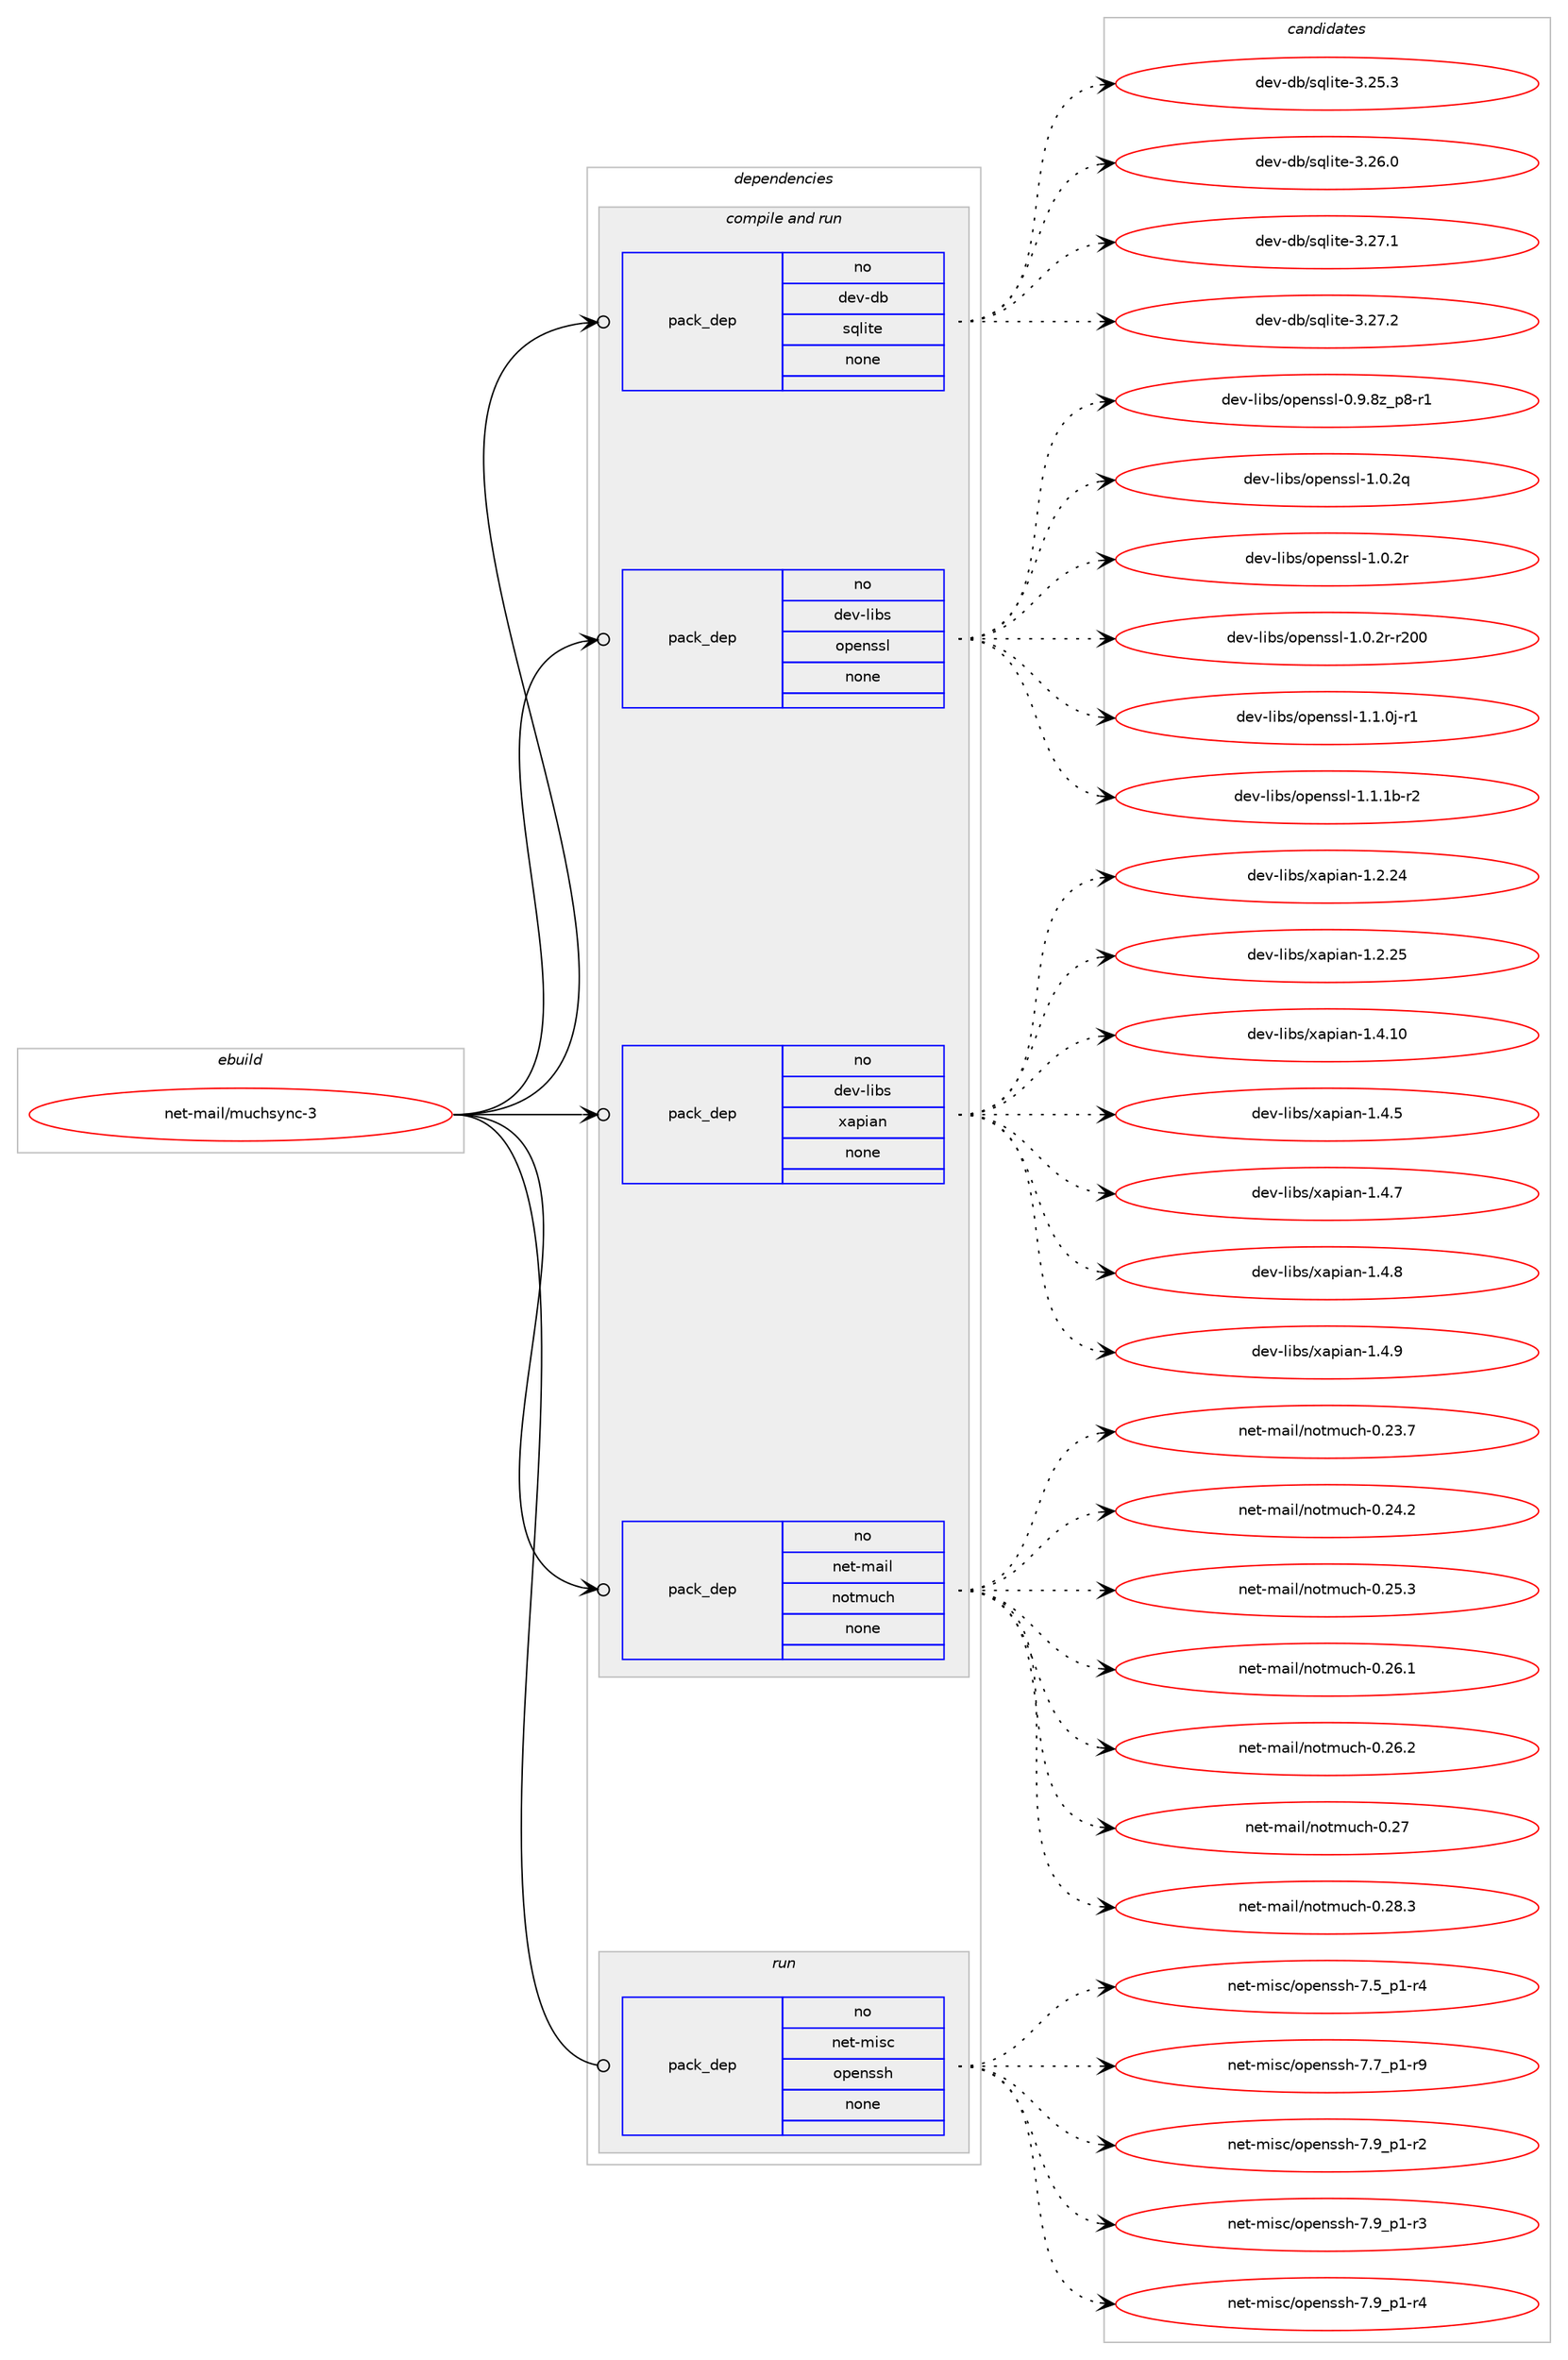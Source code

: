 digraph prolog {

# *************
# Graph options
# *************

newrank=true;
concentrate=true;
compound=true;
graph [rankdir=LR,fontname=Helvetica,fontsize=10,ranksep=1.5];#, ranksep=2.5, nodesep=0.2];
edge  [arrowhead=vee];
node  [fontname=Helvetica,fontsize=10];

# **********
# The ebuild
# **********

subgraph cluster_leftcol {
color=gray;
rank=same;
label=<<i>ebuild</i>>;
id [label="net-mail/muchsync-3", color=red, width=4, href="../net-mail/muchsync-3.svg"];
}

# ****************
# The dependencies
# ****************

subgraph cluster_midcol {
color=gray;
label=<<i>dependencies</i>>;
subgraph cluster_compile {
fillcolor="#eeeeee";
style=filled;
label=<<i>compile</i>>;
}
subgraph cluster_compileandrun {
fillcolor="#eeeeee";
style=filled;
label=<<i>compile and run</i>>;
subgraph pack1190069 {
dependency1664705 [label=<<TABLE BORDER="0" CELLBORDER="1" CELLSPACING="0" CELLPADDING="4" WIDTH="220"><TR><TD ROWSPAN="6" CELLPADDING="30">pack_dep</TD></TR><TR><TD WIDTH="110">no</TD></TR><TR><TD>dev-db</TD></TR><TR><TD>sqlite</TD></TR><TR><TD>none</TD></TR><TR><TD></TD></TR></TABLE>>, shape=none, color=blue];
}
id:e -> dependency1664705:w [weight=20,style="solid",arrowhead="odotvee"];
subgraph pack1190070 {
dependency1664706 [label=<<TABLE BORDER="0" CELLBORDER="1" CELLSPACING="0" CELLPADDING="4" WIDTH="220"><TR><TD ROWSPAN="6" CELLPADDING="30">pack_dep</TD></TR><TR><TD WIDTH="110">no</TD></TR><TR><TD>dev-libs</TD></TR><TR><TD>openssl</TD></TR><TR><TD>none</TD></TR><TR><TD></TD></TR></TABLE>>, shape=none, color=blue];
}
id:e -> dependency1664706:w [weight=20,style="solid",arrowhead="odotvee"];
subgraph pack1190071 {
dependency1664707 [label=<<TABLE BORDER="0" CELLBORDER="1" CELLSPACING="0" CELLPADDING="4" WIDTH="220"><TR><TD ROWSPAN="6" CELLPADDING="30">pack_dep</TD></TR><TR><TD WIDTH="110">no</TD></TR><TR><TD>dev-libs</TD></TR><TR><TD>xapian</TD></TR><TR><TD>none</TD></TR><TR><TD></TD></TR></TABLE>>, shape=none, color=blue];
}
id:e -> dependency1664707:w [weight=20,style="solid",arrowhead="odotvee"];
subgraph pack1190072 {
dependency1664708 [label=<<TABLE BORDER="0" CELLBORDER="1" CELLSPACING="0" CELLPADDING="4" WIDTH="220"><TR><TD ROWSPAN="6" CELLPADDING="30">pack_dep</TD></TR><TR><TD WIDTH="110">no</TD></TR><TR><TD>net-mail</TD></TR><TR><TD>notmuch</TD></TR><TR><TD>none</TD></TR><TR><TD></TD></TR></TABLE>>, shape=none, color=blue];
}
id:e -> dependency1664708:w [weight=20,style="solid",arrowhead="odotvee"];
}
subgraph cluster_run {
fillcolor="#eeeeee";
style=filled;
label=<<i>run</i>>;
subgraph pack1190073 {
dependency1664709 [label=<<TABLE BORDER="0" CELLBORDER="1" CELLSPACING="0" CELLPADDING="4" WIDTH="220"><TR><TD ROWSPAN="6" CELLPADDING="30">pack_dep</TD></TR><TR><TD WIDTH="110">no</TD></TR><TR><TD>net-misc</TD></TR><TR><TD>openssh</TD></TR><TR><TD>none</TD></TR><TR><TD></TD></TR></TABLE>>, shape=none, color=blue];
}
id:e -> dependency1664709:w [weight=20,style="solid",arrowhead="odot"];
}
}

# **************
# The candidates
# **************

subgraph cluster_choices {
rank=same;
color=gray;
label=<<i>candidates</i>>;

subgraph choice1190069 {
color=black;
nodesep=1;
choice10010111845100984711511310810511610145514650534651 [label="dev-db/sqlite-3.25.3", color=red, width=4,href="../dev-db/sqlite-3.25.3.svg"];
choice10010111845100984711511310810511610145514650544648 [label="dev-db/sqlite-3.26.0", color=red, width=4,href="../dev-db/sqlite-3.26.0.svg"];
choice10010111845100984711511310810511610145514650554649 [label="dev-db/sqlite-3.27.1", color=red, width=4,href="../dev-db/sqlite-3.27.1.svg"];
choice10010111845100984711511310810511610145514650554650 [label="dev-db/sqlite-3.27.2", color=red, width=4,href="../dev-db/sqlite-3.27.2.svg"];
dependency1664705:e -> choice10010111845100984711511310810511610145514650534651:w [style=dotted,weight="100"];
dependency1664705:e -> choice10010111845100984711511310810511610145514650544648:w [style=dotted,weight="100"];
dependency1664705:e -> choice10010111845100984711511310810511610145514650554649:w [style=dotted,weight="100"];
dependency1664705:e -> choice10010111845100984711511310810511610145514650554650:w [style=dotted,weight="100"];
}
subgraph choice1190070 {
color=black;
nodesep=1;
choice10010111845108105981154711111210111011511510845484657465612295112564511449 [label="dev-libs/openssl-0.9.8z_p8-r1", color=red, width=4,href="../dev-libs/openssl-0.9.8z_p8-r1.svg"];
choice100101118451081059811547111112101110115115108454946484650113 [label="dev-libs/openssl-1.0.2q", color=red, width=4,href="../dev-libs/openssl-1.0.2q.svg"];
choice100101118451081059811547111112101110115115108454946484650114 [label="dev-libs/openssl-1.0.2r", color=red, width=4,href="../dev-libs/openssl-1.0.2r.svg"];
choice10010111845108105981154711111210111011511510845494648465011445114504848 [label="dev-libs/openssl-1.0.2r-r200", color=red, width=4,href="../dev-libs/openssl-1.0.2r-r200.svg"];
choice1001011184510810598115471111121011101151151084549464946481064511449 [label="dev-libs/openssl-1.1.0j-r1", color=red, width=4,href="../dev-libs/openssl-1.1.0j-r1.svg"];
choice100101118451081059811547111112101110115115108454946494649984511450 [label="dev-libs/openssl-1.1.1b-r2", color=red, width=4,href="../dev-libs/openssl-1.1.1b-r2.svg"];
dependency1664706:e -> choice10010111845108105981154711111210111011511510845484657465612295112564511449:w [style=dotted,weight="100"];
dependency1664706:e -> choice100101118451081059811547111112101110115115108454946484650113:w [style=dotted,weight="100"];
dependency1664706:e -> choice100101118451081059811547111112101110115115108454946484650114:w [style=dotted,weight="100"];
dependency1664706:e -> choice10010111845108105981154711111210111011511510845494648465011445114504848:w [style=dotted,weight="100"];
dependency1664706:e -> choice1001011184510810598115471111121011101151151084549464946481064511449:w [style=dotted,weight="100"];
dependency1664706:e -> choice100101118451081059811547111112101110115115108454946494649984511450:w [style=dotted,weight="100"];
}
subgraph choice1190071 {
color=black;
nodesep=1;
choice100101118451081059811547120971121059711045494650465052 [label="dev-libs/xapian-1.2.24", color=red, width=4,href="../dev-libs/xapian-1.2.24.svg"];
choice100101118451081059811547120971121059711045494650465053 [label="dev-libs/xapian-1.2.25", color=red, width=4,href="../dev-libs/xapian-1.2.25.svg"];
choice100101118451081059811547120971121059711045494652464948 [label="dev-libs/xapian-1.4.10", color=red, width=4,href="../dev-libs/xapian-1.4.10.svg"];
choice1001011184510810598115471209711210597110454946524653 [label="dev-libs/xapian-1.4.5", color=red, width=4,href="../dev-libs/xapian-1.4.5.svg"];
choice1001011184510810598115471209711210597110454946524655 [label="dev-libs/xapian-1.4.7", color=red, width=4,href="../dev-libs/xapian-1.4.7.svg"];
choice1001011184510810598115471209711210597110454946524656 [label="dev-libs/xapian-1.4.8", color=red, width=4,href="../dev-libs/xapian-1.4.8.svg"];
choice1001011184510810598115471209711210597110454946524657 [label="dev-libs/xapian-1.4.9", color=red, width=4,href="../dev-libs/xapian-1.4.9.svg"];
dependency1664707:e -> choice100101118451081059811547120971121059711045494650465052:w [style=dotted,weight="100"];
dependency1664707:e -> choice100101118451081059811547120971121059711045494650465053:w [style=dotted,weight="100"];
dependency1664707:e -> choice100101118451081059811547120971121059711045494652464948:w [style=dotted,weight="100"];
dependency1664707:e -> choice1001011184510810598115471209711210597110454946524653:w [style=dotted,weight="100"];
dependency1664707:e -> choice1001011184510810598115471209711210597110454946524655:w [style=dotted,weight="100"];
dependency1664707:e -> choice1001011184510810598115471209711210597110454946524656:w [style=dotted,weight="100"];
dependency1664707:e -> choice1001011184510810598115471209711210597110454946524657:w [style=dotted,weight="100"];
}
subgraph choice1190072 {
color=black;
nodesep=1;
choice1101011164510997105108471101111161091179910445484650514655 [label="net-mail/notmuch-0.23.7", color=red, width=4,href="../net-mail/notmuch-0.23.7.svg"];
choice1101011164510997105108471101111161091179910445484650524650 [label="net-mail/notmuch-0.24.2", color=red, width=4,href="../net-mail/notmuch-0.24.2.svg"];
choice1101011164510997105108471101111161091179910445484650534651 [label="net-mail/notmuch-0.25.3", color=red, width=4,href="../net-mail/notmuch-0.25.3.svg"];
choice1101011164510997105108471101111161091179910445484650544649 [label="net-mail/notmuch-0.26.1", color=red, width=4,href="../net-mail/notmuch-0.26.1.svg"];
choice1101011164510997105108471101111161091179910445484650544650 [label="net-mail/notmuch-0.26.2", color=red, width=4,href="../net-mail/notmuch-0.26.2.svg"];
choice110101116451099710510847110111116109117991044548465055 [label="net-mail/notmuch-0.27", color=red, width=4,href="../net-mail/notmuch-0.27.svg"];
choice1101011164510997105108471101111161091179910445484650564651 [label="net-mail/notmuch-0.28.3", color=red, width=4,href="../net-mail/notmuch-0.28.3.svg"];
dependency1664708:e -> choice1101011164510997105108471101111161091179910445484650514655:w [style=dotted,weight="100"];
dependency1664708:e -> choice1101011164510997105108471101111161091179910445484650524650:w [style=dotted,weight="100"];
dependency1664708:e -> choice1101011164510997105108471101111161091179910445484650534651:w [style=dotted,weight="100"];
dependency1664708:e -> choice1101011164510997105108471101111161091179910445484650544649:w [style=dotted,weight="100"];
dependency1664708:e -> choice1101011164510997105108471101111161091179910445484650544650:w [style=dotted,weight="100"];
dependency1664708:e -> choice110101116451099710510847110111116109117991044548465055:w [style=dotted,weight="100"];
dependency1664708:e -> choice1101011164510997105108471101111161091179910445484650564651:w [style=dotted,weight="100"];
}
subgraph choice1190073 {
color=black;
nodesep=1;
choice1101011164510910511599471111121011101151151044555465395112494511452 [label="net-misc/openssh-7.5_p1-r4", color=red, width=4,href="../net-misc/openssh-7.5_p1-r4.svg"];
choice1101011164510910511599471111121011101151151044555465595112494511457 [label="net-misc/openssh-7.7_p1-r9", color=red, width=4,href="../net-misc/openssh-7.7_p1-r9.svg"];
choice1101011164510910511599471111121011101151151044555465795112494511450 [label="net-misc/openssh-7.9_p1-r2", color=red, width=4,href="../net-misc/openssh-7.9_p1-r2.svg"];
choice1101011164510910511599471111121011101151151044555465795112494511451 [label="net-misc/openssh-7.9_p1-r3", color=red, width=4,href="../net-misc/openssh-7.9_p1-r3.svg"];
choice1101011164510910511599471111121011101151151044555465795112494511452 [label="net-misc/openssh-7.9_p1-r4", color=red, width=4,href="../net-misc/openssh-7.9_p1-r4.svg"];
dependency1664709:e -> choice1101011164510910511599471111121011101151151044555465395112494511452:w [style=dotted,weight="100"];
dependency1664709:e -> choice1101011164510910511599471111121011101151151044555465595112494511457:w [style=dotted,weight="100"];
dependency1664709:e -> choice1101011164510910511599471111121011101151151044555465795112494511450:w [style=dotted,weight="100"];
dependency1664709:e -> choice1101011164510910511599471111121011101151151044555465795112494511451:w [style=dotted,weight="100"];
dependency1664709:e -> choice1101011164510910511599471111121011101151151044555465795112494511452:w [style=dotted,weight="100"];
}
}

}
